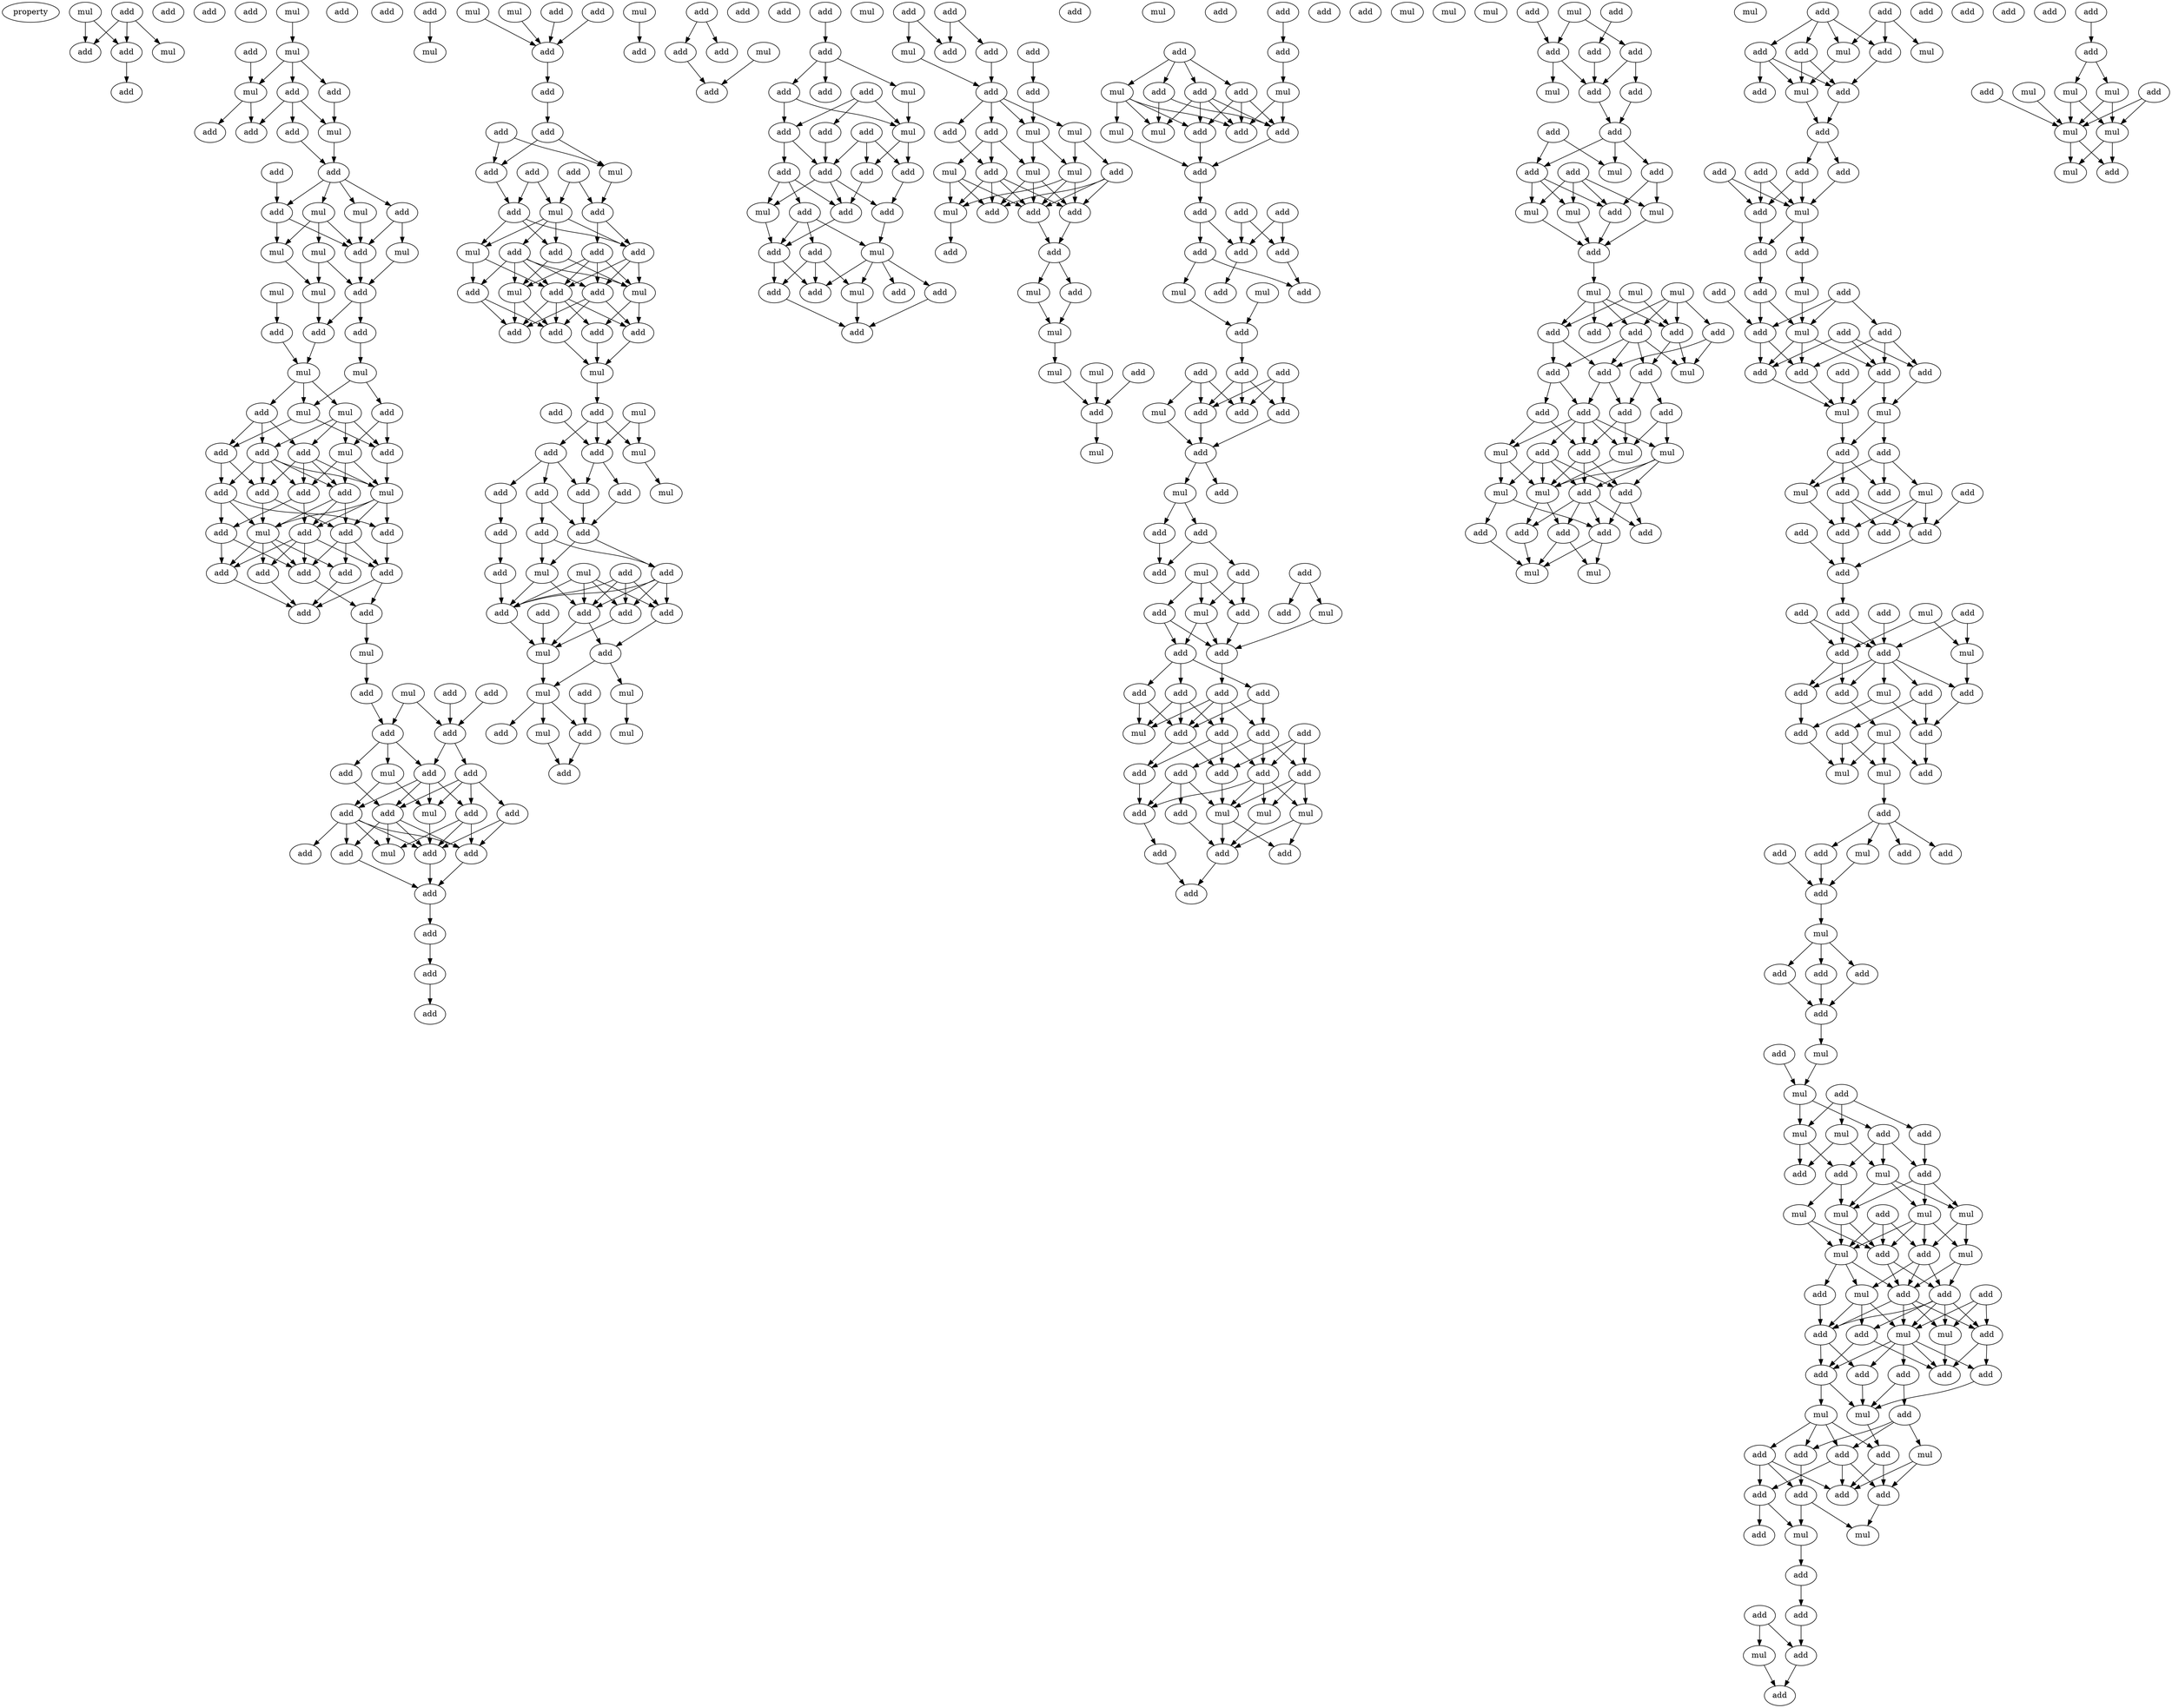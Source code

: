 digraph {
    node [fontcolor=black]
    property [mul=2,lf=1.2]
    0 [ label = mul ];
    1 [ label = add ];
    2 [ label = mul ];
    3 [ label = add ];
    4 [ label = add ];
    5 [ label = add ];
    6 [ label = add ];
    7 [ label = add ];
    8 [ label = add ];
    9 [ label = mul ];
    10 [ label = add ];
    11 [ label = mul ];
    12 [ label = mul ];
    13 [ label = add ];
    14 [ label = add ];
    15 [ label = mul ];
    16 [ label = add ];
    17 [ label = add ];
    18 [ label = add ];
    19 [ label = add ];
    20 [ label = add ];
    21 [ label = mul ];
    22 [ label = add ];
    23 [ label = mul ];
    24 [ label = add ];
    25 [ label = mul ];
    26 [ label = add ];
    27 [ label = mul ];
    28 [ label = mul ];
    29 [ label = add ];
    30 [ label = mul ];
    31 [ label = mul ];
    32 [ label = add ];
    33 [ label = add ];
    34 [ label = add ];
    35 [ label = mul ];
    36 [ label = mul ];
    37 [ label = add ];
    38 [ label = mul ];
    39 [ label = mul ];
    40 [ label = add ];
    41 [ label = add ];
    42 [ label = add ];
    43 [ label = add ];
    44 [ label = add ];
    45 [ label = mul ];
    46 [ label = mul ];
    47 [ label = add ];
    48 [ label = add ];
    49 [ label = add ];
    50 [ label = add ];
    51 [ label = mul ];
    52 [ label = add ];
    53 [ label = add ];
    54 [ label = add ];
    55 [ label = add ];
    56 [ label = add ];
    57 [ label = add ];
    58 [ label = add ];
    59 [ label = add ];
    60 [ label = add ];
    61 [ label = add ];
    62 [ label = add ];
    63 [ label = mul ];
    64 [ label = add ];
    65 [ label = mul ];
    66 [ label = add ];
    67 [ label = add ];
    68 [ label = add ];
    69 [ label = add ];
    70 [ label = add ];
    71 [ label = add ];
    72 [ label = mul ];
    73 [ label = add ];
    74 [ label = add ];
    75 [ label = add ];
    76 [ label = add ];
    77 [ label = mul ];
    78 [ label = add ];
    79 [ label = add ];
    80 [ label = mul ];
    81 [ label = add ];
    82 [ label = add ];
    83 [ label = add ];
    84 [ label = add ];
    85 [ label = add ];
    86 [ label = add ];
    87 [ label = add ];
    88 [ label = add ];
    89 [ label = add ];
    90 [ label = add ];
    91 [ label = mul ];
    92 [ label = mul ];
    93 [ label = mul ];
    94 [ label = add ];
    95 [ label = add ];
    96 [ label = add ];
    97 [ label = add ];
    98 [ label = add ];
    99 [ label = add ];
    100 [ label = add ];
    101 [ label = add ];
    102 [ label = add ];
    103 [ label = mul ];
    104 [ label = mul ];
    105 [ label = add ];
    106 [ label = add ];
    107 [ label = mul ];
    108 [ label = add ];
    109 [ label = add ];
    110 [ label = add ];
    111 [ label = add ];
    112 [ label = add ];
    113 [ label = mul ];
    114 [ label = add ];
    115 [ label = add ];
    116 [ label = mul ];
    117 [ label = add ];
    118 [ label = add ];
    119 [ label = add ];
    120 [ label = add ];
    121 [ label = mul ];
    122 [ label = add ];
    123 [ label = mul ];
    124 [ label = add ];
    125 [ label = add ];
    126 [ label = add ];
    127 [ label = mul ];
    128 [ label = add ];
    129 [ label = add ];
    130 [ label = add ];
    131 [ label = add ];
    132 [ label = mul ];
    133 [ label = add ];
    134 [ label = add ];
    135 [ label = add ];
    136 [ label = mul ];
    137 [ label = add ];
    138 [ label = add ];
    139 [ label = mul ];
    140 [ label = add ];
    141 [ label = add ];
    142 [ label = add ];
    143 [ label = add ];
    144 [ label = add ];
    145 [ label = add ];
    146 [ label = mul ];
    147 [ label = add ];
    148 [ label = add ];
    149 [ label = mul ];
    150 [ label = mul ];
    151 [ label = add ];
    152 [ label = mul ];
    153 [ label = add ];
    154 [ label = mul ];
    155 [ label = add ];
    156 [ label = mul ];
    157 [ label = add ];
    158 [ label = add ];
    159 [ label = add ];
    160 [ label = add ];
    161 [ label = add ];
    162 [ label = add ];
    163 [ label = mul ];
    164 [ label = add ];
    165 [ label = add ];
    166 [ label = add ];
    167 [ label = mul ];
    168 [ label = add ];
    169 [ label = add ];
    170 [ label = add ];
    171 [ label = mul ];
    172 [ label = add ];
    173 [ label = mul ];
    174 [ label = add ];
    175 [ label = add ];
    176 [ label = add ];
    177 [ label = add ];
    178 [ label = add ];
    179 [ label = add ];
    180 [ label = add ];
    181 [ label = add ];
    182 [ label = add ];
    183 [ label = mul ];
    184 [ label = mul ];
    185 [ label = add ];
    186 [ label = add ];
    187 [ label = add ];
    188 [ label = mul ];
    189 [ label = add ];
    190 [ label = add ];
    191 [ label = add ];
    192 [ label = add ];
    193 [ label = add ];
    194 [ label = add ];
    195 [ label = mul ];
    196 [ label = add ];
    197 [ label = add ];
    198 [ label = add ];
    199 [ label = add ];
    200 [ label = add ];
    201 [ label = add ];
    202 [ label = mul ];
    203 [ label = add ];
    204 [ label = mul ];
    205 [ label = add ];
    206 [ label = mul ];
    207 [ label = mul ];
    208 [ label = mul ];
    209 [ label = add ];
    210 [ label = add ];
    211 [ label = add ];
    212 [ label = add ];
    213 [ label = mul ];
    214 [ label = add ];
    215 [ label = add ];
    216 [ label = add ];
    217 [ label = mul ];
    218 [ label = add ];
    219 [ label = mul ];
    220 [ label = mul ];
    221 [ label = mul ];
    222 [ label = add ];
    223 [ label = add ];
    224 [ label = mul ];
    225 [ label = mul ];
    226 [ label = add ];
    227 [ label = add ];
    228 [ label = add ];
    229 [ label = add ];
    230 [ label = add ];
    231 [ label = add ];
    232 [ label = mul ];
    233 [ label = mul ];
    234 [ label = add ];
    235 [ label = add ];
    236 [ label = add ];
    237 [ label = mul ];
    238 [ label = mul ];
    239 [ label = add ];
    240 [ label = add ];
    241 [ label = add ];
    242 [ label = add ];
    243 [ label = add ];
    244 [ label = add ];
    245 [ label = add ];
    246 [ label = add ];
    247 [ label = mul ];
    248 [ label = add ];
    249 [ label = mul ];
    250 [ label = add ];
    251 [ label = add ];
    252 [ label = add ];
    253 [ label = add ];
    254 [ label = add ];
    255 [ label = add ];
    256 [ label = add ];
    257 [ label = add ];
    258 [ label = mul ];
    259 [ label = add ];
    260 [ label = add ];
    261 [ label = mul ];
    262 [ label = add ];
    263 [ label = add ];
    264 [ label = add ];
    265 [ label = add ];
    266 [ label = add ];
    267 [ label = add ];
    268 [ label = mul ];
    269 [ label = add ];
    270 [ label = add ];
    271 [ label = add ];
    272 [ label = add ];
    273 [ label = mul ];
    274 [ label = mul ];
    275 [ label = add ];
    276 [ label = add ];
    277 [ label = add ];
    278 [ label = add ];
    279 [ label = add ];
    280 [ label = add ];
    281 [ label = add ];
    282 [ label = mul ];
    283 [ label = add ];
    284 [ label = add ];
    285 [ label = add ];
    286 [ label = add ];
    287 [ label = add ];
    288 [ label = add ];
    289 [ label = add ];
    290 [ label = add ];
    291 [ label = add ];
    292 [ label = mul ];
    293 [ label = mul ];
    294 [ label = add ];
    295 [ label = mul ];
    296 [ label = add ];
    297 [ label = add ];
    298 [ label = add ];
    299 [ label = add ];
    300 [ label = mul ];
    301 [ label = mul ];
    302 [ label = mul ];
    303 [ label = add ];
    304 [ label = mul ];
    305 [ label = mul ];
    306 [ label = add ];
    307 [ label = add ];
    308 [ label = add ];
    309 [ label = add ];
    310 [ label = add ];
    311 [ label = mul ];
    312 [ label = add ];
    313 [ label = add ];
    314 [ label = add ];
    315 [ label = mul ];
    316 [ label = add ];
    317 [ label = add ];
    318 [ label = add ];
    319 [ label = mul ];
    320 [ label = mul ];
    321 [ label = mul ];
    322 [ label = add ];
    323 [ label = add ];
    324 [ label = mul ];
    325 [ label = mul ];
    326 [ label = mul ];
    327 [ label = add ];
    328 [ label = add ];
    329 [ label = add ];
    330 [ label = add ];
    331 [ label = add ];
    332 [ label = add ];
    333 [ label = mul ];
    334 [ label = add ];
    335 [ label = add ];
    336 [ label = add ];
    337 [ label = add ];
    338 [ label = add ];
    339 [ label = add ];
    340 [ label = mul ];
    341 [ label = add ];
    342 [ label = mul ];
    343 [ label = add ];
    344 [ label = mul ];
    345 [ label = add ];
    346 [ label = mul ];
    347 [ label = add ];
    348 [ label = mul ];
    349 [ label = add ];
    350 [ label = add ];
    351 [ label = add ];
    352 [ label = add ];
    353 [ label = add ];
    354 [ label = mul ];
    355 [ label = mul ];
    356 [ label = add ];
    357 [ label = add ];
    358 [ label = add ];
    359 [ label = add ];
    360 [ label = mul ];
    361 [ label = add ];
    362 [ label = mul ];
    363 [ label = mul ];
    364 [ label = add ];
    365 [ label = add ];
    366 [ label = add ];
    367 [ label = add ];
    368 [ label = add ];
    369 [ label = add ];
    370 [ label = add ];
    371 [ label = mul ];
    372 [ label = add ];
    373 [ label = add ];
    374 [ label = add ];
    375 [ label = add ];
    376 [ label = mul ];
    377 [ label = add ];
    378 [ label = add ];
    379 [ label = mul ];
    380 [ label = add ];
    381 [ label = add ];
    382 [ label = add ];
    383 [ label = add ];
    384 [ label = add ];
    385 [ label = add ];
    386 [ label = add ];
    387 [ label = add ];
    388 [ label = mul ];
    389 [ label = mul ];
    390 [ label = add ];
    391 [ label = add ];
    392 [ label = add ];
    393 [ label = mul ];
    394 [ label = add ];
    395 [ label = mul ];
    396 [ label = add ];
    397 [ label = add ];
    398 [ label = add ];
    399 [ label = add ];
    400 [ label = add ];
    401 [ label = add ];
    402 [ label = add ];
    403 [ label = mul ];
    404 [ label = add ];
    405 [ label = add ];
    406 [ label = add ];
    407 [ label = add ];
    408 [ label = add ];
    409 [ label = mul ];
    410 [ label = add ];
    411 [ label = mul ];
    412 [ label = add ];
    413 [ label = add ];
    414 [ label = add ];
    415 [ label = add ];
    416 [ label = mul ];
    417 [ label = add ];
    418 [ label = add ];
    419 [ label = add ];
    420 [ label = add ];
    421 [ label = mul ];
    422 [ label = mul ];
    423 [ label = add ];
    424 [ label = add ];
    425 [ label = add ];
    426 [ label = mul ];
    427 [ label = add ];
    428 [ label = add ];
    429 [ label = add ];
    430 [ label = mul ];
    431 [ label = add ];
    432 [ label = add ];
    433 [ label = add ];
    434 [ label = add ];
    435 [ label = add ];
    436 [ label = add ];
    437 [ label = mul ];
    438 [ label = add ];
    439 [ label = mul ];
    440 [ label = add ];
    441 [ label = mul ];
    442 [ label = add ];
    443 [ label = mul ];
    444 [ label = add ];
    445 [ label = add ];
    446 [ label = add ];
    447 [ label = mul ];
    448 [ label = mul ];
    449 [ label = mul ];
    450 [ label = mul ];
    451 [ label = mul ];
    452 [ label = add ];
    453 [ label = add ];
    454 [ label = mul ];
    455 [ label = add ];
    456 [ label = mul ];
    457 [ label = add ];
    458 [ label = mul ];
    459 [ label = add ];
    460 [ label = add ];
    461 [ label = add ];
    462 [ label = add ];
    463 [ label = mul ];
    464 [ label = add ];
    465 [ label = add ];
    466 [ label = mul ];
    467 [ label = add ];
    468 [ label = add ];
    469 [ label = add ];
    470 [ label = add ];
    471 [ label = add ];
    472 [ label = mul ];
    473 [ label = add ];
    474 [ label = mul ];
    475 [ label = add ];
    476 [ label = add ];
    477 [ label = mul ];
    478 [ label = add ];
    479 [ label = add ];
    480 [ label = add ];
    481 [ label = add ];
    482 [ label = add ];
    483 [ label = add ];
    484 [ label = mul ];
    485 [ label = mul ];
    486 [ label = add ];
    487 [ label = add ];
    488 [ label = add ];
    489 [ label = add ];
    490 [ label = add ];
    491 [ label = mul ];
    492 [ label = add ];
    493 [ label = add ];
    494 [ label = add ];
    495 [ label = add ];
    496 [ label = add ];
    497 [ label = mul ];
    498 [ label = mul ];
    499 [ label = add ];
    500 [ label = mul ];
    501 [ label = add ];
    502 [ label = mul ];
    503 [ label = mul ];
    504 [ label = mul ];
    505 [ label = add ];
    0 -> 3 [ name = 0 ];
    0 -> 5 [ name = 1 ];
    1 -> 2 [ name = 2 ];
    1 -> 3 [ name = 3 ];
    1 -> 5 [ name = 4 ];
    3 -> 6 [ name = 5 ];
    9 -> 11 [ name = 6 ];
    10 -> 12 [ name = 7 ];
    11 -> 12 [ name = 8 ];
    11 -> 13 [ name = 9 ];
    11 -> 14 [ name = 10 ];
    12 -> 16 [ name = 11 ];
    12 -> 18 [ name = 12 ];
    13 -> 15 [ name = 13 ];
    14 -> 15 [ name = 14 ];
    14 -> 16 [ name = 15 ];
    14 -> 17 [ name = 16 ];
    15 -> 19 [ name = 17 ];
    17 -> 19 [ name = 18 ];
    19 -> 21 [ name = 19 ];
    19 -> 22 [ name = 20 ];
    19 -> 23 [ name = 21 ];
    19 -> 24 [ name = 22 ];
    20 -> 22 [ name = 23 ];
    21 -> 26 [ name = 24 ];
    22 -> 26 [ name = 25 ];
    22 -> 28 [ name = 26 ];
    23 -> 26 [ name = 27 ];
    23 -> 27 [ name = 28 ];
    23 -> 28 [ name = 29 ];
    24 -> 25 [ name = 30 ];
    24 -> 26 [ name = 31 ];
    25 -> 29 [ name = 32 ];
    26 -> 29 [ name = 33 ];
    27 -> 29 [ name = 34 ];
    27 -> 31 [ name = 35 ];
    28 -> 31 [ name = 36 ];
    29 -> 33 [ name = 37 ];
    29 -> 34 [ name = 38 ];
    30 -> 32 [ name = 39 ];
    31 -> 34 [ name = 40 ];
    32 -> 35 [ name = 41 ];
    33 -> 36 [ name = 42 ];
    34 -> 35 [ name = 43 ];
    35 -> 38 [ name = 44 ];
    35 -> 39 [ name = 45 ];
    35 -> 40 [ name = 46 ];
    36 -> 37 [ name = 47 ];
    36 -> 39 [ name = 48 ];
    37 -> 42 [ name = 49 ];
    37 -> 45 [ name = 50 ];
    38 -> 41 [ name = 51 ];
    38 -> 42 [ name = 52 ];
    38 -> 44 [ name = 53 ];
    38 -> 45 [ name = 54 ];
    39 -> 42 [ name = 55 ];
    39 -> 43 [ name = 56 ];
    40 -> 41 [ name = 57 ];
    40 -> 43 [ name = 58 ];
    40 -> 44 [ name = 59 ];
    41 -> 46 [ name = 60 ];
    41 -> 48 [ name = 61 ];
    41 -> 49 [ name = 62 ];
    41 -> 50 [ name = 63 ];
    42 -> 46 [ name = 64 ];
    43 -> 47 [ name = 65 ];
    43 -> 49 [ name = 66 ];
    44 -> 46 [ name = 67 ];
    44 -> 47 [ name = 68 ];
    44 -> 48 [ name = 69 ];
    44 -> 49 [ name = 70 ];
    44 -> 50 [ name = 71 ];
    45 -> 46 [ name = 72 ];
    45 -> 48 [ name = 73 ];
    45 -> 50 [ name = 74 ];
    46 -> 51 [ name = 75 ];
    46 -> 52 [ name = 76 ];
    46 -> 54 [ name = 77 ];
    46 -> 55 [ name = 78 ];
    47 -> 51 [ name = 79 ];
    47 -> 53 [ name = 80 ];
    47 -> 54 [ name = 81 ];
    48 -> 53 [ name = 82 ];
    48 -> 55 [ name = 83 ];
    49 -> 51 [ name = 84 ];
    49 -> 52 [ name = 85 ];
    50 -> 51 [ name = 86 ];
    50 -> 52 [ name = 87 ];
    50 -> 55 [ name = 88 ];
    51 -> 56 [ name = 89 ];
    51 -> 58 [ name = 90 ];
    51 -> 59 [ name = 91 ];
    51 -> 60 [ name = 92 ];
    52 -> 57 [ name = 93 ];
    52 -> 59 [ name = 94 ];
    52 -> 60 [ name = 95 ];
    53 -> 56 [ name = 96 ];
    53 -> 60 [ name = 97 ];
    54 -> 57 [ name = 98 ];
    55 -> 56 [ name = 99 ];
    55 -> 57 [ name = 100 ];
    55 -> 58 [ name = 101 ];
    55 -> 60 [ name = 102 ];
    56 -> 61 [ name = 103 ];
    57 -> 61 [ name = 104 ];
    57 -> 62 [ name = 105 ];
    58 -> 61 [ name = 106 ];
    59 -> 61 [ name = 107 ];
    60 -> 62 [ name = 108 ];
    62 -> 63 [ name = 109 ];
    63 -> 64 [ name = 110 ];
    64 -> 70 [ name = 111 ];
    65 -> 69 [ name = 112 ];
    65 -> 70 [ name = 113 ];
    66 -> 69 [ name = 114 ];
    68 -> 69 [ name = 115 ];
    69 -> 71 [ name = 116 ];
    69 -> 74 [ name = 117 ];
    70 -> 72 [ name = 118 ];
    70 -> 73 [ name = 119 ];
    70 -> 74 [ name = 120 ];
    71 -> 75 [ name = 121 ];
    71 -> 76 [ name = 122 ];
    71 -> 77 [ name = 123 ];
    71 -> 78 [ name = 124 ];
    72 -> 77 [ name = 125 ];
    72 -> 79 [ name = 126 ];
    73 -> 75 [ name = 127 ];
    74 -> 75 [ name = 128 ];
    74 -> 76 [ name = 129 ];
    74 -> 77 [ name = 130 ];
    74 -> 79 [ name = 131 ];
    75 -> 80 [ name = 132 ];
    75 -> 81 [ name = 133 ];
    75 -> 83 [ name = 134 ];
    75 -> 84 [ name = 135 ];
    76 -> 80 [ name = 136 ];
    76 -> 83 [ name = 137 ];
    76 -> 84 [ name = 138 ];
    77 -> 83 [ name = 139 ];
    78 -> 83 [ name = 140 ];
    78 -> 84 [ name = 141 ];
    79 -> 80 [ name = 142 ];
    79 -> 81 [ name = 143 ];
    79 -> 82 [ name = 144 ];
    79 -> 83 [ name = 145 ];
    79 -> 84 [ name = 146 ];
    81 -> 85 [ name = 147 ];
    83 -> 85 [ name = 148 ];
    84 -> 85 [ name = 149 ];
    85 -> 86 [ name = 150 ];
    86 -> 87 [ name = 151 ];
    87 -> 89 [ name = 152 ];
    90 -> 93 [ name = 153 ];
    91 -> 96 [ name = 154 ];
    92 -> 96 [ name = 155 ];
    94 -> 96 [ name = 156 ];
    95 -> 96 [ name = 157 ];
    96 -> 97 [ name = 158 ];
    97 -> 98 [ name = 159 ];
    98 -> 101 [ name = 160 ];
    98 -> 103 [ name = 161 ];
    99 -> 101 [ name = 162 ];
    99 -> 103 [ name = 163 ];
    100 -> 104 [ name = 164 ];
    100 -> 106 [ name = 165 ];
    101 -> 105 [ name = 166 ];
    102 -> 104 [ name = 167 ];
    102 -> 105 [ name = 168 ];
    103 -> 106 [ name = 169 ];
    104 -> 107 [ name = 170 ];
    104 -> 108 [ name = 171 ];
    104 -> 109 [ name = 172 ];
    104 -> 111 [ name = 173 ];
    105 -> 107 [ name = 174 ];
    105 -> 108 [ name = 175 ];
    105 -> 111 [ name = 176 ];
    106 -> 108 [ name = 177 ];
    106 -> 110 [ name = 178 ];
    107 -> 114 [ name = 179 ];
    107 -> 115 [ name = 180 ];
    108 -> 112 [ name = 181 ];
    108 -> 113 [ name = 182 ];
    108 -> 115 [ name = 183 ];
    109 -> 112 [ name = 184 ];
    109 -> 113 [ name = 185 ];
    109 -> 114 [ name = 186 ];
    109 -> 115 [ name = 187 ];
    109 -> 116 [ name = 188 ];
    110 -> 112 [ name = 189 ];
    110 -> 113 [ name = 190 ];
    110 -> 115 [ name = 191 ];
    110 -> 116 [ name = 192 ];
    111 -> 113 [ name = 193 ];
    111 -> 116 [ name = 194 ];
    112 -> 117 [ name = 195 ];
    112 -> 118 [ name = 196 ];
    112 -> 120 [ name = 197 ];
    113 -> 118 [ name = 198 ];
    113 -> 119 [ name = 199 ];
    114 -> 117 [ name = 200 ];
    114 -> 120 [ name = 201 ];
    115 -> 117 [ name = 202 ];
    115 -> 118 [ name = 203 ];
    115 -> 119 [ name = 204 ];
    115 -> 120 [ name = 205 ];
    116 -> 117 [ name = 206 ];
    116 -> 120 [ name = 207 ];
    118 -> 121 [ name = 208 ];
    119 -> 121 [ name = 209 ];
    120 -> 121 [ name = 210 ];
    121 -> 124 [ name = 211 ];
    122 -> 126 [ name = 212 ];
    123 -> 126 [ name = 213 ];
    123 -> 127 [ name = 214 ];
    124 -> 125 [ name = 215 ];
    124 -> 126 [ name = 216 ];
    124 -> 127 [ name = 217 ];
    125 -> 129 [ name = 218 ];
    125 -> 130 [ name = 219 ];
    125 -> 131 [ name = 220 ];
    126 -> 128 [ name = 221 ];
    126 -> 130 [ name = 222 ];
    127 -> 132 [ name = 223 ];
    128 -> 134 [ name = 224 ];
    129 -> 135 [ name = 225 ];
    130 -> 134 [ name = 226 ];
    131 -> 133 [ name = 227 ];
    131 -> 134 [ name = 228 ];
    133 -> 136 [ name = 229 ];
    133 -> 138 [ name = 230 ];
    134 -> 136 [ name = 231 ];
    134 -> 138 [ name = 232 ];
    135 -> 137 [ name = 233 ];
    136 -> 141 [ name = 234 ];
    136 -> 145 [ name = 235 ];
    137 -> 141 [ name = 236 ];
    138 -> 141 [ name = 237 ];
    138 -> 142 [ name = 238 ];
    138 -> 144 [ name = 239 ];
    138 -> 145 [ name = 240 ];
    139 -> 141 [ name = 241 ];
    139 -> 142 [ name = 242 ];
    139 -> 144 [ name = 243 ];
    139 -> 145 [ name = 244 ];
    140 -> 141 [ name = 245 ];
    140 -> 142 [ name = 246 ];
    140 -> 144 [ name = 247 ];
    140 -> 145 [ name = 248 ];
    141 -> 146 [ name = 249 ];
    142 -> 147 [ name = 250 ];
    143 -> 146 [ name = 251 ];
    144 -> 146 [ name = 252 ];
    145 -> 146 [ name = 253 ];
    145 -> 147 [ name = 254 ];
    146 -> 149 [ name = 255 ];
    147 -> 149 [ name = 256 ];
    147 -> 150 [ name = 257 ];
    148 -> 153 [ name = 258 ];
    149 -> 151 [ name = 259 ];
    149 -> 152 [ name = 260 ];
    149 -> 153 [ name = 261 ];
    150 -> 154 [ name = 262 ];
    152 -> 155 [ name = 263 ];
    153 -> 155 [ name = 264 ];
    156 -> 157 [ name = 265 ];
    158 -> 160 [ name = 266 ];
    158 -> 161 [ name = 267 ];
    160 -> 164 [ name = 268 ];
    163 -> 164 [ name = 269 ];
    165 -> 166 [ name = 270 ];
    166 -> 168 [ name = 271 ];
    166 -> 169 [ name = 272 ];
    166 -> 171 [ name = 273 ];
    168 -> 173 [ name = 274 ];
    168 -> 174 [ name = 275 ];
    170 -> 173 [ name = 276 ];
    170 -> 174 [ name = 277 ];
    170 -> 175 [ name = 278 ];
    171 -> 173 [ name = 279 ];
    172 -> 176 [ name = 280 ];
    172 -> 178 [ name = 281 ];
    172 -> 179 [ name = 282 ];
    173 -> 178 [ name = 283 ];
    173 -> 179 [ name = 284 ];
    174 -> 176 [ name = 285 ];
    174 -> 177 [ name = 286 ];
    175 -> 176 [ name = 287 ];
    176 -> 180 [ name = 288 ];
    176 -> 181 [ name = 289 ];
    176 -> 183 [ name = 290 ];
    177 -> 181 [ name = 291 ];
    177 -> 182 [ name = 292 ];
    177 -> 183 [ name = 293 ];
    178 -> 180 [ name = 294 ];
    179 -> 181 [ name = 295 ];
    180 -> 184 [ name = 296 ];
    181 -> 185 [ name = 297 ];
    182 -> 184 [ name = 298 ];
    182 -> 185 [ name = 299 ];
    182 -> 186 [ name = 300 ];
    183 -> 185 [ name = 301 ];
    184 -> 187 [ name = 302 ];
    184 -> 188 [ name = 303 ];
    184 -> 189 [ name = 304 ];
    184 -> 190 [ name = 305 ];
    185 -> 189 [ name = 306 ];
    185 -> 191 [ name = 307 ];
    186 -> 188 [ name = 308 ];
    186 -> 189 [ name = 309 ];
    186 -> 191 [ name = 310 ];
    188 -> 192 [ name = 311 ];
    190 -> 192 [ name = 312 ];
    191 -> 192 [ name = 313 ];
    193 -> 195 [ name = 314 ];
    193 -> 196 [ name = 315 ];
    194 -> 196 [ name = 316 ];
    194 -> 197 [ name = 317 ];
    195 -> 200 [ name = 318 ];
    197 -> 200 [ name = 319 ];
    198 -> 199 [ name = 320 ];
    199 -> 202 [ name = 321 ];
    200 -> 201 [ name = 322 ];
    200 -> 202 [ name = 323 ];
    200 -> 203 [ name = 324 ];
    200 -> 204 [ name = 325 ];
    201 -> 209 [ name = 326 ];
    202 -> 206 [ name = 327 ];
    202 -> 207 [ name = 328 ];
    203 -> 207 [ name = 329 ];
    203 -> 208 [ name = 330 ];
    203 -> 209 [ name = 331 ];
    204 -> 205 [ name = 332 ];
    204 -> 206 [ name = 333 ];
    205 -> 210 [ name = 334 ];
    205 -> 211 [ name = 335 ];
    205 -> 212 [ name = 336 ];
    206 -> 211 [ name = 337 ];
    206 -> 212 [ name = 338 ];
    206 -> 213 [ name = 339 ];
    207 -> 210 [ name = 340 ];
    207 -> 211 [ name = 341 ];
    207 -> 212 [ name = 342 ];
    208 -> 210 [ name = 343 ];
    208 -> 211 [ name = 344 ];
    208 -> 213 [ name = 345 ];
    209 -> 210 [ name = 346 ];
    209 -> 211 [ name = 347 ];
    209 -> 212 [ name = 348 ];
    209 -> 213 [ name = 349 ];
    211 -> 214 [ name = 350 ];
    212 -> 214 [ name = 351 ];
    213 -> 215 [ name = 352 ];
    214 -> 217 [ name = 353 ];
    214 -> 218 [ name = 354 ];
    217 -> 219 [ name = 355 ];
    218 -> 219 [ name = 356 ];
    219 -> 220 [ name = 357 ];
    220 -> 223 [ name = 358 ];
    221 -> 223 [ name = 359 ];
    222 -> 223 [ name = 360 ];
    223 -> 224 [ name = 361 ];
    227 -> 229 [ name = 362 ];
    228 -> 230 [ name = 363 ];
    228 -> 231 [ name = 364 ];
    228 -> 233 [ name = 365 ];
    228 -> 234 [ name = 366 ];
    229 -> 232 [ name = 367 ];
    230 -> 235 [ name = 368 ];
    230 -> 236 [ name = 369 ];
    230 -> 238 [ name = 370 ];
    230 -> 239 [ name = 371 ];
    231 -> 235 [ name = 372 ];
    231 -> 236 [ name = 373 ];
    231 -> 239 [ name = 374 ];
    232 -> 235 [ name = 375 ];
    232 -> 236 [ name = 376 ];
    233 -> 235 [ name = 377 ];
    233 -> 237 [ name = 378 ];
    233 -> 238 [ name = 379 ];
    233 -> 239 [ name = 380 ];
    234 -> 236 [ name = 381 ];
    234 -> 238 [ name = 382 ];
    236 -> 240 [ name = 383 ];
    237 -> 240 [ name = 384 ];
    239 -> 240 [ name = 385 ];
    240 -> 241 [ name = 386 ];
    241 -> 244 [ name = 387 ];
    241 -> 245 [ name = 388 ];
    242 -> 244 [ name = 389 ];
    242 -> 246 [ name = 390 ];
    243 -> 244 [ name = 391 ];
    243 -> 246 [ name = 392 ];
    244 -> 250 [ name = 393 ];
    245 -> 248 [ name = 394 ];
    245 -> 249 [ name = 395 ];
    246 -> 248 [ name = 396 ];
    247 -> 251 [ name = 397 ];
    249 -> 251 [ name = 398 ];
    251 -> 252 [ name = 399 ];
    252 -> 255 [ name = 400 ];
    252 -> 256 [ name = 401 ];
    252 -> 259 [ name = 402 ];
    253 -> 255 [ name = 403 ];
    253 -> 256 [ name = 404 ];
    253 -> 259 [ name = 405 ];
    254 -> 256 [ name = 406 ];
    254 -> 258 [ name = 407 ];
    254 -> 259 [ name = 408 ];
    255 -> 260 [ name = 409 ];
    258 -> 260 [ name = 410 ];
    259 -> 260 [ name = 411 ];
    260 -> 261 [ name = 412 ];
    260 -> 263 [ name = 413 ];
    261 -> 264 [ name = 414 ];
    261 -> 265 [ name = 415 ];
    264 -> 267 [ name = 416 ];
    265 -> 267 [ name = 417 ];
    265 -> 269 [ name = 418 ];
    266 -> 270 [ name = 419 ];
    266 -> 273 [ name = 420 ];
    268 -> 271 [ name = 421 ];
    268 -> 272 [ name = 422 ];
    268 -> 274 [ name = 423 ];
    269 -> 272 [ name = 424 ];
    269 -> 274 [ name = 425 ];
    271 -> 275 [ name = 426 ];
    271 -> 276 [ name = 427 ];
    272 -> 276 [ name = 428 ];
    273 -> 276 [ name = 429 ];
    274 -> 275 [ name = 430 ];
    274 -> 276 [ name = 431 ];
    275 -> 278 [ name = 432 ];
    275 -> 279 [ name = 433 ];
    275 -> 280 [ name = 434 ];
    276 -> 277 [ name = 435 ];
    277 -> 281 [ name = 436 ];
    277 -> 282 [ name = 437 ];
    277 -> 283 [ name = 438 ];
    277 -> 285 [ name = 439 ];
    278 -> 282 [ name = 440 ];
    278 -> 285 [ name = 441 ];
    279 -> 283 [ name = 442 ];
    279 -> 285 [ name = 443 ];
    280 -> 281 [ name = 444 ];
    280 -> 282 [ name = 445 ];
    280 -> 285 [ name = 446 ];
    281 -> 286 [ name = 447 ];
    281 -> 287 [ name = 448 ];
    281 -> 290 [ name = 449 ];
    283 -> 288 [ name = 450 ];
    283 -> 289 [ name = 451 ];
    283 -> 290 [ name = 452 ];
    284 -> 286 [ name = 453 ];
    284 -> 289 [ name = 454 ];
    284 -> 290 [ name = 455 ];
    285 -> 286 [ name = 456 ];
    285 -> 287 [ name = 457 ];
    286 -> 293 [ name = 458 ];
    287 -> 294 [ name = 459 ];
    288 -> 291 [ name = 460 ];
    288 -> 293 [ name = 461 ];
    288 -> 294 [ name = 462 ];
    289 -> 292 [ name = 463 ];
    289 -> 293 [ name = 464 ];
    289 -> 295 [ name = 465 ];
    290 -> 292 [ name = 466 ];
    290 -> 293 [ name = 467 ];
    290 -> 294 [ name = 468 ];
    290 -> 295 [ name = 469 ];
    291 -> 298 [ name = 470 ];
    292 -> 296 [ name = 471 ];
    292 -> 298 [ name = 472 ];
    293 -> 296 [ name = 473 ];
    293 -> 298 [ name = 474 ];
    294 -> 297 [ name = 475 ];
    295 -> 298 [ name = 476 ];
    297 -> 299 [ name = 477 ];
    298 -> 299 [ name = 478 ];
    303 -> 309 [ name = 479 ];
    305 -> 307 [ name = 480 ];
    305 -> 308 [ name = 481 ];
    306 -> 307 [ name = 482 ];
    307 -> 310 [ name = 483 ];
    307 -> 311 [ name = 484 ];
    308 -> 310 [ name = 485 ];
    308 -> 312 [ name = 486 ];
    309 -> 310 [ name = 487 ];
    310 -> 314 [ name = 488 ];
    312 -> 314 [ name = 489 ];
    313 -> 315 [ name = 490 ];
    313 -> 318 [ name = 491 ];
    314 -> 315 [ name = 492 ];
    314 -> 317 [ name = 493 ];
    314 -> 318 [ name = 494 ];
    316 -> 319 [ name = 495 ];
    316 -> 320 [ name = 496 ];
    316 -> 321 [ name = 497 ];
    316 -> 322 [ name = 498 ];
    317 -> 319 [ name = 499 ];
    317 -> 322 [ name = 500 ];
    318 -> 320 [ name = 501 ];
    318 -> 321 [ name = 502 ];
    318 -> 322 [ name = 503 ];
    319 -> 323 [ name = 504 ];
    320 -> 323 [ name = 505 ];
    321 -> 323 [ name = 506 ];
    322 -> 323 [ name = 507 ];
    323 -> 326 [ name = 508 ];
    324 -> 328 [ name = 509 ];
    324 -> 329 [ name = 510 ];
    324 -> 330 [ name = 511 ];
    324 -> 331 [ name = 512 ];
    325 -> 327 [ name = 513 ];
    325 -> 331 [ name = 514 ];
    326 -> 327 [ name = 515 ];
    326 -> 328 [ name = 516 ];
    326 -> 329 [ name = 517 ];
    326 -> 331 [ name = 518 ];
    327 -> 334 [ name = 519 ];
    327 -> 335 [ name = 520 ];
    329 -> 332 [ name = 521 ];
    329 -> 333 [ name = 522 ];
    329 -> 334 [ name = 523 ];
    329 -> 335 [ name = 524 ];
    330 -> 333 [ name = 525 ];
    330 -> 334 [ name = 526 ];
    331 -> 332 [ name = 527 ];
    331 -> 333 [ name = 528 ];
    332 -> 337 [ name = 529 ];
    332 -> 339 [ name = 530 ];
    334 -> 336 [ name = 531 ];
    334 -> 337 [ name = 532 ];
    335 -> 336 [ name = 533 ];
    335 -> 338 [ name = 534 ];
    336 -> 340 [ name = 535 ];
    336 -> 341 [ name = 536 ];
    336 -> 342 [ name = 537 ];
    336 -> 343 [ name = 538 ];
    336 -> 344 [ name = 539 ];
    337 -> 343 [ name = 540 ];
    337 -> 344 [ name = 541 ];
    338 -> 340 [ name = 542 ];
    338 -> 343 [ name = 543 ];
    339 -> 342 [ name = 544 ];
    339 -> 344 [ name = 545 ];
    340 -> 346 [ name = 546 ];
    340 -> 348 [ name = 547 ];
    341 -> 345 [ name = 548 ];
    341 -> 346 [ name = 549 ];
    341 -> 347 [ name = 550 ];
    341 -> 348 [ name = 551 ];
    342 -> 345 [ name = 552 ];
    342 -> 347 [ name = 553 ];
    342 -> 348 [ name = 554 ];
    343 -> 345 [ name = 555 ];
    343 -> 347 [ name = 556 ];
    343 -> 348 [ name = 557 ];
    344 -> 348 [ name = 558 ];
    345 -> 350 [ name = 559 ];
    345 -> 351 [ name = 560 ];
    346 -> 349 [ name = 561 ];
    346 -> 350 [ name = 562 ];
    347 -> 350 [ name = 563 ];
    347 -> 351 [ name = 564 ];
    347 -> 352 [ name = 565 ];
    347 -> 353 [ name = 566 ];
    348 -> 352 [ name = 567 ];
    348 -> 353 [ name = 568 ];
    349 -> 355 [ name = 569 ];
    350 -> 354 [ name = 570 ];
    350 -> 355 [ name = 571 ];
    352 -> 354 [ name = 572 ];
    352 -> 355 [ name = 573 ];
    353 -> 355 [ name = 574 ];
    356 -> 360 [ name = 575 ];
    356 -> 361 [ name = 576 ];
    356 -> 362 [ name = 577 ];
    357 -> 358 [ name = 578 ];
    357 -> 359 [ name = 579 ];
    357 -> 360 [ name = 580 ];
    357 -> 361 [ name = 581 ];
    358 -> 363 [ name = 582 ];
    358 -> 365 [ name = 583 ];
    359 -> 363 [ name = 584 ];
    359 -> 364 [ name = 585 ];
    359 -> 365 [ name = 586 ];
    360 -> 363 [ name = 587 ];
    361 -> 365 [ name = 588 ];
    363 -> 366 [ name = 589 ];
    365 -> 366 [ name = 590 ];
    366 -> 368 [ name = 591 ];
    366 -> 370 [ name = 592 ];
    367 -> 371 [ name = 593 ];
    367 -> 372 [ name = 594 ];
    368 -> 371 [ name = 595 ];
    369 -> 371 [ name = 596 ];
    369 -> 372 [ name = 597 ];
    370 -> 371 [ name = 598 ];
    370 -> 372 [ name = 599 ];
    371 -> 373 [ name = 600 ];
    371 -> 374 [ name = 601 ];
    372 -> 373 [ name = 602 ];
    373 -> 377 [ name = 603 ];
    374 -> 376 [ name = 604 ];
    375 -> 379 [ name = 605 ];
    375 -> 380 [ name = 606 ];
    375 -> 382 [ name = 607 ];
    376 -> 379 [ name = 608 ];
    377 -> 379 [ name = 609 ];
    377 -> 382 [ name = 610 ];
    378 -> 382 [ name = 611 ];
    379 -> 384 [ name = 612 ];
    379 -> 386 [ name = 613 ];
    379 -> 387 [ name = 614 ];
    380 -> 383 [ name = 615 ];
    380 -> 384 [ name = 616 ];
    380 -> 387 [ name = 617 ];
    381 -> 383 [ name = 618 ];
    381 -> 384 [ name = 619 ];
    381 -> 386 [ name = 620 ];
    382 -> 386 [ name = 621 ];
    382 -> 387 [ name = 622 ];
    383 -> 389 [ name = 623 ];
    384 -> 388 [ name = 624 ];
    384 -> 389 [ name = 625 ];
    385 -> 388 [ name = 626 ];
    386 -> 388 [ name = 627 ];
    387 -> 388 [ name = 628 ];
    388 -> 391 [ name = 629 ];
    389 -> 390 [ name = 630 ];
    389 -> 391 [ name = 631 ];
    390 -> 393 [ name = 632 ];
    390 -> 394 [ name = 633 ];
    390 -> 395 [ name = 634 ];
    391 -> 393 [ name = 635 ];
    391 -> 394 [ name = 636 ];
    391 -> 396 [ name = 637 ];
    392 -> 397 [ name = 638 ];
    393 -> 398 [ name = 639 ];
    395 -> 397 [ name = 640 ];
    395 -> 398 [ name = 641 ];
    395 -> 400 [ name = 642 ];
    396 -> 397 [ name = 643 ];
    396 -> 398 [ name = 644 ];
    396 -> 400 [ name = 645 ];
    397 -> 401 [ name = 646 ];
    398 -> 401 [ name = 647 ];
    399 -> 401 [ name = 648 ];
    401 -> 406 [ name = 649 ];
    402 -> 408 [ name = 650 ];
    402 -> 409 [ name = 651 ];
    403 -> 407 [ name = 652 ];
    403 -> 409 [ name = 653 ];
    404 -> 407 [ name = 654 ];
    404 -> 408 [ name = 655 ];
    405 -> 408 [ name = 656 ];
    406 -> 407 [ name = 657 ];
    406 -> 408 [ name = 658 ];
    407 -> 412 [ name = 659 ];
    407 -> 414 [ name = 660 ];
    408 -> 410 [ name = 661 ];
    408 -> 411 [ name = 662 ];
    408 -> 412 [ name = 663 ];
    408 -> 413 [ name = 664 ];
    408 -> 414 [ name = 665 ];
    409 -> 413 [ name = 666 ];
    410 -> 417 [ name = 667 ];
    410 -> 418 [ name = 668 ];
    411 -> 415 [ name = 669 ];
    411 -> 418 [ name = 670 ];
    412 -> 415 [ name = 671 ];
    413 -> 418 [ name = 672 ];
    414 -> 416 [ name = 673 ];
    415 -> 422 [ name = 674 ];
    416 -> 419 [ name = 675 ];
    416 -> 421 [ name = 676 ];
    416 -> 422 [ name = 677 ];
    417 -> 421 [ name = 678 ];
    417 -> 422 [ name = 679 ];
    418 -> 419 [ name = 680 ];
    421 -> 423 [ name = 681 ];
    423 -> 424 [ name = 682 ];
    423 -> 425 [ name = 683 ];
    423 -> 426 [ name = 684 ];
    423 -> 427 [ name = 685 ];
    424 -> 429 [ name = 686 ];
    426 -> 429 [ name = 687 ];
    428 -> 429 [ name = 688 ];
    429 -> 430 [ name = 689 ];
    430 -> 431 [ name = 690 ];
    430 -> 432 [ name = 691 ];
    430 -> 433 [ name = 692 ];
    431 -> 435 [ name = 693 ];
    432 -> 435 [ name = 694 ];
    433 -> 435 [ name = 695 ];
    435 -> 437 [ name = 696 ];
    436 -> 439 [ name = 697 ];
    437 -> 439 [ name = 698 ];
    438 -> 440 [ name = 699 ];
    438 -> 441 [ name = 700 ];
    438 -> 443 [ name = 701 ];
    439 -> 442 [ name = 702 ];
    439 -> 443 [ name = 703 ];
    440 -> 446 [ name = 704 ];
    441 -> 444 [ name = 705 ];
    441 -> 447 [ name = 706 ];
    442 -> 445 [ name = 707 ];
    442 -> 446 [ name = 708 ];
    442 -> 447 [ name = 709 ];
    443 -> 444 [ name = 710 ];
    443 -> 445 [ name = 711 ];
    445 -> 449 [ name = 712 ];
    445 -> 451 [ name = 713 ];
    446 -> 448 [ name = 714 ];
    446 -> 450 [ name = 715 ];
    446 -> 451 [ name = 716 ];
    447 -> 448 [ name = 717 ];
    447 -> 450 [ name = 718 ];
    447 -> 451 [ name = 719 ];
    448 -> 453 [ name = 720 ];
    448 -> 454 [ name = 721 ];
    448 -> 455 [ name = 722 ];
    448 -> 456 [ name = 723 ];
    449 -> 453 [ name = 724 ];
    449 -> 454 [ name = 725 ];
    450 -> 455 [ name = 726 ];
    450 -> 456 [ name = 727 ];
    451 -> 453 [ name = 728 ];
    451 -> 454 [ name = 729 ];
    452 -> 453 [ name = 730 ];
    452 -> 454 [ name = 731 ];
    452 -> 455 [ name = 732 ];
    453 -> 459 [ name = 733 ];
    453 -> 461 [ name = 734 ];
    454 -> 458 [ name = 735 ];
    454 -> 460 [ name = 736 ];
    454 -> 461 [ name = 737 ];
    455 -> 458 [ name = 738 ];
    455 -> 459 [ name = 739 ];
    455 -> 461 [ name = 740 ];
    456 -> 459 [ name = 741 ];
    456 -> 461 [ name = 742 ];
    457 -> 463 [ name = 743 ];
    457 -> 464 [ name = 744 ];
    457 -> 466 [ name = 745 ];
    458 -> 462 [ name = 746 ];
    458 -> 465 [ name = 747 ];
    458 -> 466 [ name = 748 ];
    459 -> 462 [ name = 749 ];
    459 -> 463 [ name = 750 ];
    459 -> 464 [ name = 751 ];
    459 -> 465 [ name = 752 ];
    459 -> 466 [ name = 753 ];
    460 -> 462 [ name = 754 ];
    461 -> 462 [ name = 755 ];
    461 -> 463 [ name = 756 ];
    461 -> 464 [ name = 757 ];
    461 -> 466 [ name = 758 ];
    462 -> 467 [ name = 759 ];
    462 -> 471 [ name = 760 ];
    463 -> 469 [ name = 761 ];
    464 -> 468 [ name = 762 ];
    464 -> 469 [ name = 763 ];
    465 -> 467 [ name = 764 ];
    465 -> 469 [ name = 765 ];
    466 -> 467 [ name = 766 ];
    466 -> 468 [ name = 767 ];
    466 -> 469 [ name = 768 ];
    466 -> 470 [ name = 769 ];
    466 -> 471 [ name = 770 ];
    467 -> 472 [ name = 771 ];
    467 -> 474 [ name = 772 ];
    468 -> 474 [ name = 773 ];
    470 -> 473 [ name = 774 ];
    470 -> 474 [ name = 775 ];
    471 -> 474 [ name = 776 ];
    472 -> 475 [ name = 777 ];
    472 -> 476 [ name = 778 ];
    472 -> 478 [ name = 779 ];
    472 -> 479 [ name = 780 ];
    473 -> 475 [ name = 781 ];
    473 -> 476 [ name = 782 ];
    473 -> 477 [ name = 783 ];
    474 -> 479 [ name = 784 ];
    475 -> 481 [ name = 785 ];
    475 -> 482 [ name = 786 ];
    475 -> 483 [ name = 787 ];
    476 -> 480 [ name = 788 ];
    477 -> 481 [ name = 789 ];
    477 -> 483 [ name = 790 ];
    478 -> 480 [ name = 791 ];
    478 -> 482 [ name = 792 ];
    478 -> 483 [ name = 793 ];
    479 -> 481 [ name = 794 ];
    479 -> 483 [ name = 795 ];
    480 -> 484 [ name = 796 ];
    480 -> 485 [ name = 797 ];
    481 -> 484 [ name = 798 ];
    482 -> 485 [ name = 799 ];
    482 -> 486 [ name = 800 ];
    485 -> 487 [ name = 801 ];
    487 -> 488 [ name = 802 ];
    488 -> 492 [ name = 803 ];
    489 -> 491 [ name = 804 ];
    489 -> 492 [ name = 805 ];
    491 -> 494 [ name = 806 ];
    492 -> 494 [ name = 807 ];
    495 -> 496 [ name = 808 ];
    496 -> 497 [ name = 809 ];
    496 -> 500 [ name = 810 ];
    497 -> 502 [ name = 811 ];
    497 -> 503 [ name = 812 ];
    498 -> 502 [ name = 813 ];
    499 -> 502 [ name = 814 ];
    500 -> 502 [ name = 815 ];
    500 -> 503 [ name = 816 ];
    501 -> 502 [ name = 817 ];
    501 -> 503 [ name = 818 ];
    502 -> 504 [ name = 819 ];
    502 -> 505 [ name = 820 ];
    503 -> 504 [ name = 821 ];
    503 -> 505 [ name = 822 ];
}
